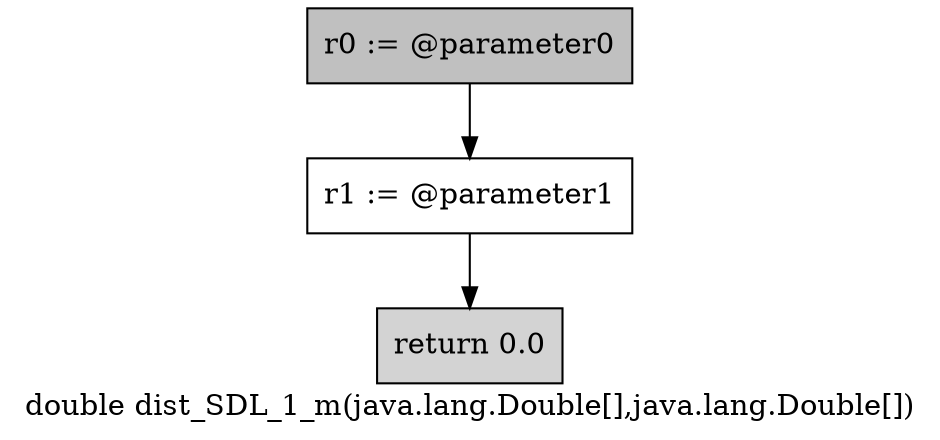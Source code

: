 digraph "double dist_SDL_1_m(java.lang.Double[],java.lang.Double[])" {
    label="double dist_SDL_1_m(java.lang.Double[],java.lang.Double[])";
    node [shape=box];
    "0" [style=filled,fillcolor=gray,label="r0 := @parameter0",];
    "1" [label="r1 := @parameter1",];
    "0"->"1";
    "2" [style=filled,fillcolor=lightgray,label="return 0.0",];
    "1"->"2";
}
